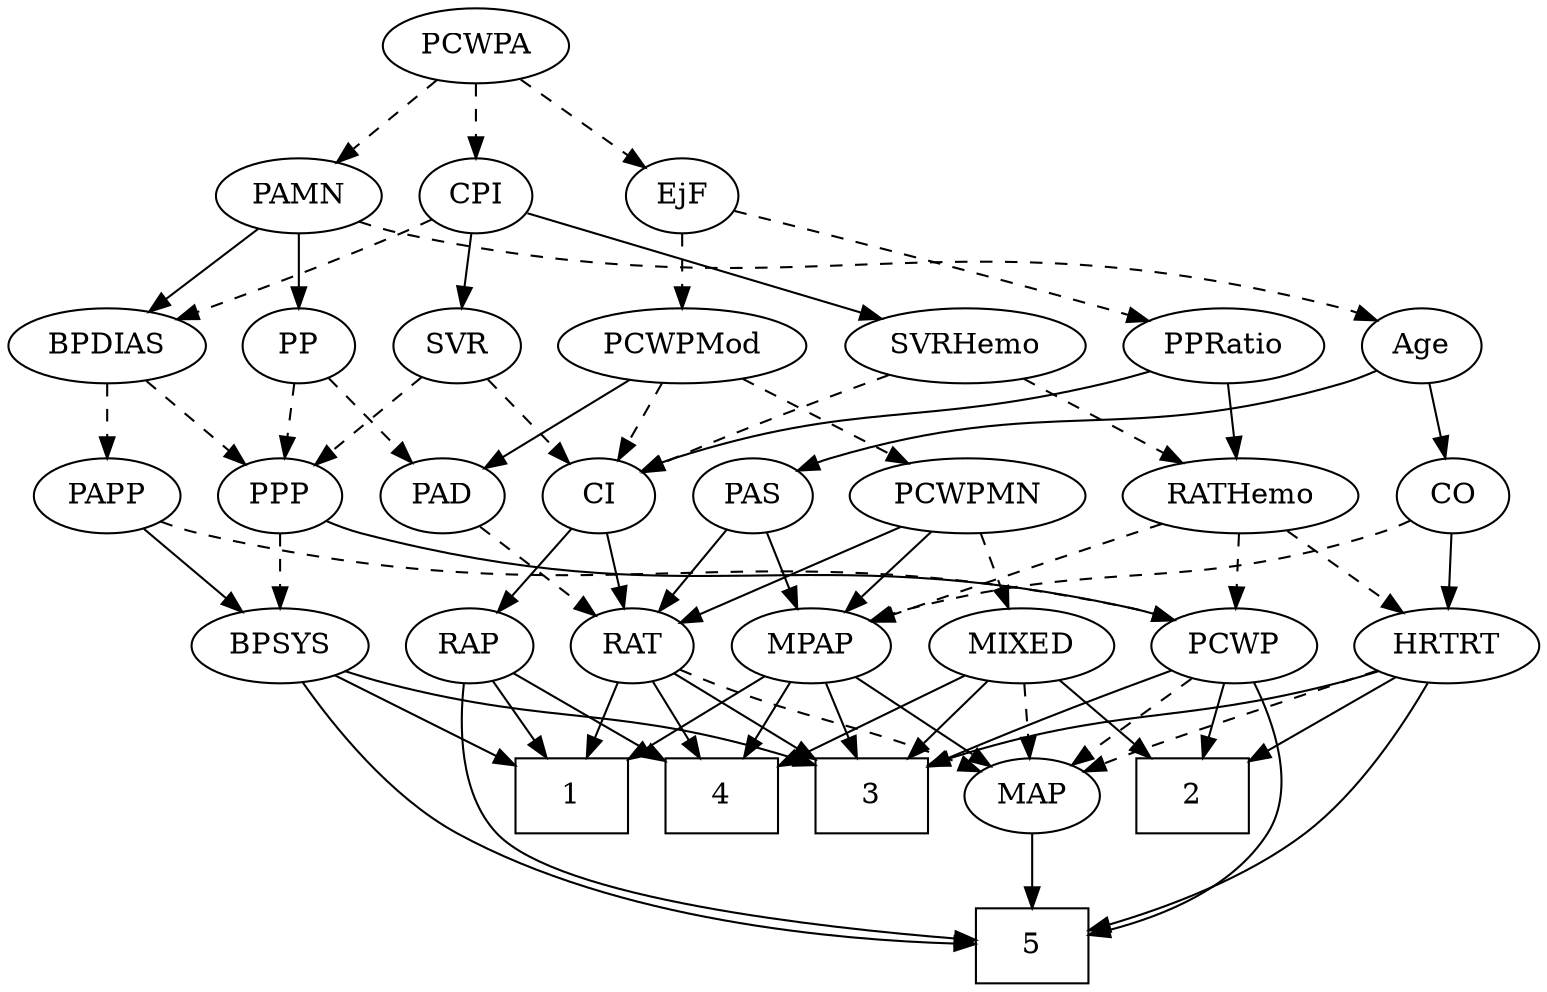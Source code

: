 strict digraph {
	graph [bb="0,0,674.89,468"];
	node [label="\N"];
	1	[height=0.5,
		pos="233.25,90",
		shape=box,
		width=0.75];
	2	[height=0.5,
		pos="529.25,90",
		shape=box,
		width=0.75];
	3	[height=0.5,
		pos="377.25,90",
		shape=box,
		width=0.75];
	4	[height=0.5,
		pos="305.25,90",
		shape=box,
		width=0.75];
	5	[height=0.5,
		pos="453.25,18",
		shape=box,
		width=0.75];
	Age	[height=0.5,
		pos="613.25,306",
		width=0.75];
	CO	[height=0.5,
		pos="645.25,234",
		width=0.75];
	Age -> CO	[pos="e,637.72,251.47 620.83,288.41 624.62,280.13 629.28,269.92 633.52,260.66",
		style=solid];
	PAS	[height=0.5,
		pos="339.25,234",
		width=0.75];
	Age -> PAS	[pos="e,359.81,245.85 592.69,294.15 587.73,291.86 582.38,289.64 577.25,288 490.37,260.29 462.13,279.71 375.25,252 373.32,251.39 371.36,\
250.69 369.41,249.94",
		style=solid];
	EjF	[height=0.5,
		pos="300.25,378",
		width=0.75];
	PCWPMod	[height=0.5,
		pos="300.25,306",
		width=1.4443];
	EjF -> PCWPMod	[pos="e,300.25,324.1 300.25,359.7 300.25,351.98 300.25,342.71 300.25,334.11",
		style=dashed];
	PPRatio	[height=0.5,
		pos="528.25,306",
		width=1.1013];
	EjF -> PPRatio	[pos="e,498,317.74 324.68,370.15 359.24,360.38 424.32,341.65 479.25,324 482.19,323.05 485.23,322.05 488.29,321.03",
		style=dashed];
	RAP	[height=0.5,
		pos="203.25,162",
		width=0.77632];
	RAP -> 1	[pos="e,225.77,108.45 210.36,144.41 213.77,136.45 217.94,126.72 221.78,117.76",
		style=solid];
	RAP -> 4	[pos="e,280.12,108.24 221.95,148.16 235.86,138.62 255.22,125.33 271.77,113.98",
		style=solid];
	RAP -> 5	[pos="e,425.97,20.446 196.04,144.53 188.72,124.96 180.62,92.416 197.25,72 224.39,38.659 351.56,25.64 415.85,21.123",
		style=solid];
	MIXED	[height=0.5,
		pos="449.25,162",
		width=1.1193];
	MIXED -> 2	[pos="e,509.58,108.21 467,145.46 477.25,136.5 490.35,125.03 501.89,114.93",
		style=solid];
	MIXED -> 3	[pos="e,394.95,108.21 433.27,145.46 424.13,136.58 412.48,125.25 402.16,115.23",
		style=solid];
	MIXED -> 4	[pos="e,332.47,104.23 422.83,148.16 400.08,137.1 367.02,121.03 341.74,108.74",
		style=solid];
	MAP	[height=0.5,
		pos="453.25,90",
		width=0.84854];
	MIXED -> MAP	[pos="e,452.27,108.1 450.24,143.7 450.68,135.98 451.21,126.71 451.7,118.11",
		style=dashed];
	MPAP	[height=0.5,
		pos="356.25,162",
		width=0.97491];
	MPAP -> 1	[pos="e,260.39,106.45 333.69,148.16 315.68,137.92 290.12,123.37 269.28,111.51",
		style=solid];
	MPAP -> 3	[pos="e,372.06,108.28 361.33,144.05 363.67,136.26 366.5,126.82 369.12,118.08",
		style=solid];
	MPAP -> 4	[pos="e,317.72,108.12 344.42,144.76 338.29,136.35 330.67,125.89 323.78,116.44",
		style=solid];
	MPAP -> MAP	[pos="e,434.63,104.43 375.88,146.83 390.36,136.39 410.23,122.04 426.21,110.51",
		style=solid];
	BPSYS	[height=0.5,
		pos="119.25,162",
		width=1.0471];
	BPSYS -> 1	[pos="e,206.23,107.59 141.5,147.34 157.42,137.56 179.2,124.19 197.54,112.92",
		style=solid];
	BPSYS -> 3	[pos="e,350.01,104.69 147.87,149.91 153.89,147.78 160.23,145.7 166.25,144 239.68,123.28 264.02,132.35 340.42,107.84",
		style=solid];
	BPSYS -> 5	[pos="e,426.07,18.077 126.68,144.25 136.69,123.78 156.49,89.683 184.25,72 256.69,25.843 360.68,18.424 415.73,18.064",
		style=solid];
	PAD	[height=0.5,
		pos="193.25,234",
		width=0.79437];
	RAT	[height=0.5,
		pos="276.25,162",
		width=0.75827];
	PAD -> RAT	[pos="e,260.16,176.56 209.64,219.17 221.89,208.85 238.8,194.58 252.52,183.01",
		style=dashed];
	CO -> MPAP	[pos="e,382.49,174.11 624.69,222.13 619.74,219.84 614.39,217.62 609.25,216 519.36,187.62 491.1,205.11 400.25,180 397.6,179.27 394.89,178.44 \
392.18,177.54",
		style=dashed];
	HRTRT	[height=0.5,
		pos="635.25,162",
		width=1.1013];
	CO -> HRTRT	[pos="e,637.71,180.28 642.83,216.05 641.72,208.35 640.39,199.03 639.16,190.36",
		style=solid];
	PAS -> MPAP	[pos="e,352.05,180.28 343.36,216.05 345.25,208.26 347.55,198.82 349.67,190.08",
		style=solid];
	PAS -> RAT	[pos="e,289.59,177.82 325.89,218.15 317.37,208.69 306.16,196.24 296.55,185.56",
		style=solid];
	PAMN	[height=0.5,
		pos="129.25,378",
		width=1.011];
	PAMN -> Age	[pos="e,592.78,318.18 156.01,365.53 161.92,363.38 168.22,361.38 174.25,360 349.53,319.85 403.71,371.12 577.25,324 579.2,323.47 581.17,\
322.84 583.14,322.14",
		style=dashed];
	BPDIAS	[height=0.5,
		pos="42.246,306",
		width=1.1735];
	PAMN -> BPDIAS	[pos="e,61.272,322.31 110.8,362.15 98.734,352.45 82.775,339.61 69.291,328.76",
		style=solid];
	PP	[height=0.5,
		pos="129.25,306",
		width=0.75];
	PAMN -> PP	[pos="e,129.25,324.1 129.25,359.7 129.25,351.98 129.25,342.71 129.25,334.11",
		style=solid];
	RATHemo	[height=0.5,
		pos="551.25,234",
		width=1.3721];
	RATHemo -> MPAP	[pos="e,383.19,173.56 516.35,221.1 485.67,210.55 439.87,194.6 400.25,180 397.74,179.08 395.16,178.11 392.56,177.13",
		style=dashed];
	PCWP	[height=0.5,
		pos="542.25,162",
		width=0.97491];
	RATHemo -> PCWP	[pos="e,544.45,180.1 549.02,215.7 548.03,207.98 546.84,198.71 545.73,190.11",
		style=dashed];
	RATHemo -> HRTRT	[pos="e,617.12,178.1 570.31,217.12 581.82,207.52 596.66,195.16 609.24,184.67",
		style=dashed];
	CPI	[height=0.5,
		pos="210.25,378",
		width=0.75];
	SVR	[height=0.5,
		pos="202.25,306",
		width=0.77632];
	CPI -> SVR	[pos="e,204.2,324.1 208.27,359.7 207.39,351.98 206.33,342.71 205.34,334.11",
		style=solid];
	SVRHemo	[height=0.5,
		pos="420.25,306",
		width=1.3902];
	CPI -> SVRHemo	[pos="e,384.77,318.82 233.93,369.11 268.06,357.73 331.74,336.5 375.05,322.07",
		style=solid];
	CPI -> BPDIAS	[pos="e,72.603,318.6 189.02,366.72 184.19,364.45 179.06,362.1 174.25,360 143.64,346.64 108.54,332.61 82.228,322.34",
		style=dashed];
	RAT -> 1	[pos="e,243.87,108.29 266.49,145.12 261.38,136.8 255,126.41 249.19,116.96",
		style=solid];
	RAT -> 3	[pos="e,352.52,108.14 294.3,148.49 308.12,138.91 327.56,125.43 344.15,113.94",
		style=solid];
	RAT -> 4	[pos="e,298.02,108.45 283.12,144.41 286.42,136.45 290.45,126.72 294.16,117.76",
		style=solid];
	RAT -> MAP	[pos="e,429.23,101.48 297.41,150.58 302.25,148.32 307.39,146.01 312.25,144 356.29,125.8 368.85,125.33 413.25,108 415.44,107.14 417.69,\
106.24 419.96,105.32",
		style=dashed];
	PPP	[height=0.5,
		pos="119.25,234",
		width=0.75];
	SVR -> PPP	[pos="e,135.33,248.56 185.85,291.17 173.61,280.85 156.69,266.58 142.98,255.01",
		style=dashed];
	CI	[height=0.5,
		pos="267.25,234",
		width=0.75];
	SVR -> CI	[pos="e,253.48,249.82 216.03,290.15 224.91,280.6 236.61,267.99 246.59,257.25",
		style=dashed];
	PCWPMod -> PAD	[pos="e,212.49,247.59 277.03,289.81 260.59,279.06 238.47,264.59 221.09,253.22",
		style=solid];
	PCWPMN	[height=0.5,
		pos="434.25,234",
		width=1.3902];
	PCWPMod -> PCWPMN	[pos="e,406.84,249.32 327.69,290.67 347.92,280.1 375.65,265.61 397.75,254.06",
		style=dashed];
	PCWPMod -> CI	[pos="e,274.93,251.31 292.26,288.05 288.35,279.77 283.57,269.62 279.23,260.42",
		style=dashed];
	PCWPA	[height=0.5,
		pos="210.25,450",
		width=1.1555];
	PCWPA -> EjF	[pos="e,283.18,392.27 229.77,433.81 243.09,423.46 260.83,409.66 275.18,398.49",
		style=dashed];
	PCWPA -> PAMN	[pos="e,146.62,394.01 192.27,433.46 181.11,423.82 166.59,411.28 154.31,400.66",
		style=dashed];
	PCWPA -> CPI	[pos="e,210.25,396.1 210.25,431.7 210.25,423.98 210.25,414.71 210.25,406.11",
		style=dashed];
	PCWPMN -> MIXED	[pos="e,445.58,180.1 437.95,215.7 439.61,207.98 441.59,198.71 443.44,190.11",
		style=dashed];
	PCWPMN -> MPAP	[pos="e,373.07,178.1 416.55,217.12 405.96,207.61 392.34,195.39 380.73,184.97",
		style=solid];
	PCWPMN -> RAT	[pos="e,297.9,173.36 403.04,219.76 378.32,209.2 342.96,193.92 312.25,180 310.64,179.27 309.01,178.52 307.35,177.76",
		style=solid];
	SVRHemo -> RATHemo	[pos="e,524.46,249.32 447.07,290.67 466.85,280.1 493.96,265.61 515.57,254.06",
		style=dashed];
	SVRHemo -> CI	[pos="e,288.54,245.12 389.88,291.4 366.23,280.78 332.59,265.57 303.25,252 301.46,251.17 299.62,250.32 297.77,249.46",
		style=dashed];
	BPDIAS -> PPP	[pos="e,103.77,249.07 59.335,289.46 70.135,279.65 84.23,266.83 96.036,256.1",
		style=dashed];
	PAPP	[height=0.5,
		pos="42.246,234",
		width=0.88464];
	BPDIAS -> PAPP	[pos="e,42.246,252.1 42.246,287.7 42.246,279.98 42.246,270.71 42.246,262.11",
		style=dashed];
	MAP -> 5	[pos="e,453.25,36.104 453.25,71.697 453.25,63.983 453.25,54.712 453.25,46.112",
		style=solid];
	PP -> PAD	[pos="e,179.25,250.31 142.82,290.15 151.36,280.82 162.55,268.57 172.22,258",
		style=dashed];
	PP -> PPP	[pos="e,121.71,252.28 126.83,288.05 125.72,280.35 124.39,271.03 123.16,262.36",
		style=dashed];
	PPP -> BPSYS	[pos="e,119.25,180.1 119.25,215.7 119.25,207.98 119.25,198.71 119.25,190.11",
		style=dashed];
	PPP -> PCWP	[pos="e,516.08,174.41 139.73,221.88 144.68,219.6 150.05,217.45 155.25,216 302.86,174.69 349.24,215.93 498.25,180 500.92,179.36 503.64,\
178.59 506.36,177.74",
		style=solid];
	PPRatio -> RATHemo	[pos="e,545.57,252.28 533.81,288.05 536.4,280.18 539.54,270.62 542.44,261.79",
		style=solid];
	PPRatio -> CI	[pos="e,287.84,245.76 498.64,294.03 492.29,291.87 485.59,289.74 479.25,288 402.25,266.87 379,277.23 303.25,252 301.33,251.36 299.38,250.65 \
297.43,249.88",
		style=solid];
	PCWP -> 2	[pos="e,532.45,108.28 539.1,144.05 537.67,136.35 535.94,127.03 534.33,118.36",
		style=solid];
	PCWP -> 3	[pos="e,404.3,103.96 514.89,150.24 490.51,140.54 453.67,125.63 413.48,108",
		style=solid];
	PCWP -> 5	[pos="e,480.42,23.39 553.62,144.71 565.2,125.9 579.59,94.653 565.25,72 548.89,46.167 516.17,32.682 490.3,25.796",
		style=solid];
	PCWP -> MAP	[pos="e,470.76,104.77 523.81,146.5 510.78,136.25 493.16,122.39 478.78,111.09",
		style=dashed];
	CI -> RAP	[pos="e,216.8,177.82 253.67,218.15 244.93,208.6 233.41,195.99 223.59,185.25",
		style=solid];
	CI -> RAT	[pos="e,274.03,180.28 269.42,216.05 270.42,208.35 271.61,199.03 272.73,190.36",
		style=solid];
	PAPP -> BPSYS	[pos="e,102.41,178.31 58.576,218.15 69.15,208.54 83.109,195.85 94.972,185.07",
		style=solid];
	PAPP -> PCWP	[pos="e,516.57,174.31 66.114,221.67 71.633,219.45 77.558,217.39 83.246,216 263.09,172.03 317.88,221.78 498.25,180 501.09,179.34 503.99,\
178.54 506.88,177.64",
		style=dashed];
	HRTRT -> 2	[pos="e,555.16,108.11 613.8,146.83 599.37,137.31 580.05,124.55 563.51,113.63",
		style=solid];
	HRTRT -> 3	[pos="e,404.49,104.68 605.38,149.95 599.11,147.83 592.5,145.73 586.25,144 513.65,123.94 489.68,132.18 414.43,107.97",
		style=solid];
	HRTRT -> 5	[pos="e,480.38,24.929 628.81,144.04 620.54,124.3 604.43,91.886 581.25,72 554.91,49.406 517.6,35.445 490.05,27.562",
		style=solid];
	HRTRT -> MAP	[pos="e,477.29,101.42 605.18,150.22 576.33,139.77 531.62,123.31 493.25,108 491.06,107.13 488.81,106.21 486.55,105.28",
		style=dashed];
}

